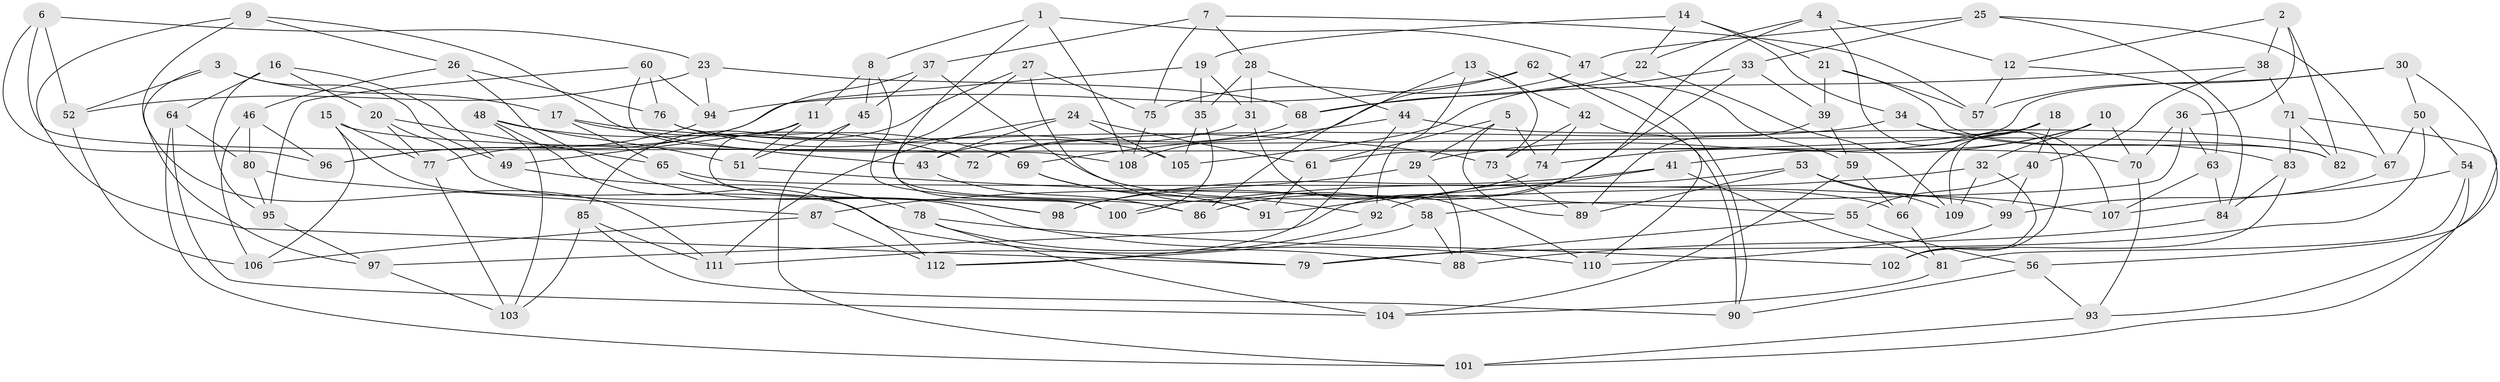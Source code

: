 // coarse degree distribution, {5: 0.17777777777777778, 3: 0.044444444444444446, 4: 0.13333333333333333, 9: 0.044444444444444446, 8: 0.13333333333333333, 6: 0.4, 7: 0.044444444444444446, 10: 0.022222222222222223}
// Generated by graph-tools (version 1.1) at 2025/38/03/04/25 23:38:19]
// undirected, 112 vertices, 224 edges
graph export_dot {
  node [color=gray90,style=filled];
  1;
  2;
  3;
  4;
  5;
  6;
  7;
  8;
  9;
  10;
  11;
  12;
  13;
  14;
  15;
  16;
  17;
  18;
  19;
  20;
  21;
  22;
  23;
  24;
  25;
  26;
  27;
  28;
  29;
  30;
  31;
  32;
  33;
  34;
  35;
  36;
  37;
  38;
  39;
  40;
  41;
  42;
  43;
  44;
  45;
  46;
  47;
  48;
  49;
  50;
  51;
  52;
  53;
  54;
  55;
  56;
  57;
  58;
  59;
  60;
  61;
  62;
  63;
  64;
  65;
  66;
  67;
  68;
  69;
  70;
  71;
  72;
  73;
  74;
  75;
  76;
  77;
  78;
  79;
  80;
  81;
  82;
  83;
  84;
  85;
  86;
  87;
  88;
  89;
  90;
  91;
  92;
  93;
  94;
  95;
  96;
  97;
  98;
  99;
  100;
  101;
  102;
  103;
  104;
  105;
  106;
  107;
  108;
  109;
  110;
  111;
  112;
  1 -- 8;
  1 -- 47;
  1 -- 108;
  1 -- 91;
  2 -- 82;
  2 -- 36;
  2 -- 38;
  2 -- 12;
  3 -- 97;
  3 -- 49;
  3 -- 52;
  3 -- 17;
  4 -- 97;
  4 -- 102;
  4 -- 22;
  4 -- 12;
  5 -- 74;
  5 -- 61;
  5 -- 29;
  5 -- 89;
  6 -- 52;
  6 -- 72;
  6 -- 96;
  6 -- 23;
  7 -- 57;
  7 -- 37;
  7 -- 28;
  7 -- 75;
  8 -- 11;
  8 -- 45;
  8 -- 86;
  9 -- 43;
  9 -- 111;
  9 -- 26;
  9 -- 79;
  10 -- 74;
  10 -- 32;
  10 -- 41;
  10 -- 70;
  11 -- 51;
  11 -- 49;
  11 -- 100;
  12 -- 63;
  12 -- 57;
  13 -- 92;
  13 -- 73;
  13 -- 86;
  13 -- 42;
  14 -- 22;
  14 -- 34;
  14 -- 21;
  14 -- 19;
  15 -- 77;
  15 -- 106;
  15 -- 70;
  15 -- 79;
  16 -- 95;
  16 -- 20;
  16 -- 49;
  16 -- 64;
  17 -- 65;
  17 -- 69;
  17 -- 73;
  18 -- 66;
  18 -- 29;
  18 -- 109;
  18 -- 40;
  19 -- 35;
  19 -- 96;
  19 -- 31;
  20 -- 77;
  20 -- 110;
  20 -- 65;
  21 -- 57;
  21 -- 39;
  21 -- 82;
  22 -- 68;
  22 -- 109;
  23 -- 68;
  23 -- 52;
  23 -- 94;
  24 -- 61;
  24 -- 43;
  24 -- 111;
  24 -- 105;
  25 -- 67;
  25 -- 47;
  25 -- 33;
  25 -- 84;
  26 -- 76;
  26 -- 46;
  26 -- 98;
  27 -- 75;
  27 -- 100;
  27 -- 85;
  27 -- 58;
  28 -- 31;
  28 -- 44;
  28 -- 35;
  29 -- 88;
  29 -- 87;
  30 -- 50;
  30 -- 56;
  30 -- 61;
  30 -- 57;
  31 -- 43;
  31 -- 110;
  32 -- 102;
  32 -- 109;
  32 -- 100;
  33 -- 39;
  33 -- 105;
  33 -- 86;
  34 -- 107;
  34 -- 72;
  34 -- 83;
  35 -- 100;
  35 -- 105;
  36 -- 63;
  36 -- 58;
  36 -- 70;
  37 -- 66;
  37 -- 45;
  37 -- 77;
  38 -- 68;
  38 -- 71;
  38 -- 40;
  39 -- 59;
  39 -- 89;
  40 -- 55;
  40 -- 99;
  41 -- 81;
  41 -- 98;
  41 -- 91;
  42 -- 74;
  42 -- 73;
  42 -- 90;
  43 -- 86;
  44 -- 112;
  44 -- 67;
  44 -- 69;
  45 -- 101;
  45 -- 51;
  46 -- 80;
  46 -- 106;
  46 -- 96;
  47 -- 59;
  47 -- 75;
  48 -- 103;
  48 -- 72;
  48 -- 112;
  48 -- 51;
  49 -- 78;
  50 -- 79;
  50 -- 54;
  50 -- 67;
  51 -- 55;
  52 -- 106;
  53 -- 92;
  53 -- 107;
  53 -- 89;
  53 -- 109;
  54 -- 107;
  54 -- 101;
  54 -- 81;
  55 -- 79;
  55 -- 56;
  56 -- 93;
  56 -- 90;
  58 -- 112;
  58 -- 88;
  59 -- 104;
  59 -- 66;
  60 -- 95;
  60 -- 76;
  60 -- 94;
  60 -- 108;
  61 -- 91;
  62 -- 90;
  62 -- 108;
  62 -- 110;
  62 -- 94;
  63 -- 107;
  63 -- 84;
  64 -- 104;
  64 -- 101;
  64 -- 80;
  65 -- 99;
  65 -- 98;
  66 -- 81;
  67 -- 99;
  68 -- 72;
  69 -- 92;
  69 -- 91;
  70 -- 93;
  71 -- 83;
  71 -- 82;
  71 -- 93;
  73 -- 89;
  74 -- 98;
  75 -- 108;
  76 -- 82;
  76 -- 105;
  77 -- 103;
  78 -- 104;
  78 -- 102;
  78 -- 88;
  80 -- 87;
  80 -- 95;
  81 -- 104;
  83 -- 102;
  83 -- 84;
  84 -- 88;
  85 -- 103;
  85 -- 90;
  85 -- 111;
  87 -- 112;
  87 -- 106;
  92 -- 111;
  93 -- 101;
  94 -- 96;
  95 -- 97;
  97 -- 103;
  99 -- 110;
}
